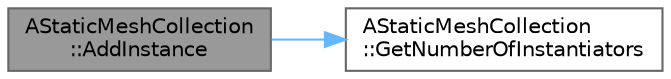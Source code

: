 digraph "AStaticMeshCollection::AddInstance"
{
 // INTERACTIVE_SVG=YES
 // LATEX_PDF_SIZE
  bgcolor="transparent";
  edge [fontname=Helvetica,fontsize=10,labelfontname=Helvetica,labelfontsize=10];
  node [fontname=Helvetica,fontsize=10,shape=box,height=0.2,width=0.4];
  rankdir="LR";
  Node1 [id="Node000001",label="AStaticMeshCollection\l::AddInstance",height=0.2,width=0.4,color="gray40", fillcolor="grey60", style="filled", fontcolor="black",tooltip=" "];
  Node1 -> Node2 [id="edge1_Node000001_Node000002",color="steelblue1",style="solid",tooltip=" "];
  Node2 [id="Node000002",label="AStaticMeshCollection\l::GetNumberOfInstantiators",height=0.2,width=0.4,color="grey40", fillcolor="white", style="filled",URL="$d8/dc2/classAStaticMeshCollection.html#a6844b822c86c69b14a301cca51c32640",tooltip=" "];
}
